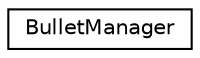 digraph "Graphical Class Hierarchy"
{
  edge [fontname="Helvetica",fontsize="10",labelfontname="Helvetica",labelfontsize="10"];
  node [fontname="Helvetica",fontsize="10",shape=record];
  rankdir="LR";
  Node1 [label="BulletManager",height=0.2,width=0.4,color="black", fillcolor="white", style="filled",URL="$class_bullet_manager.html",tooltip="Manages/ Stores the bullets and updates them. "];
}
